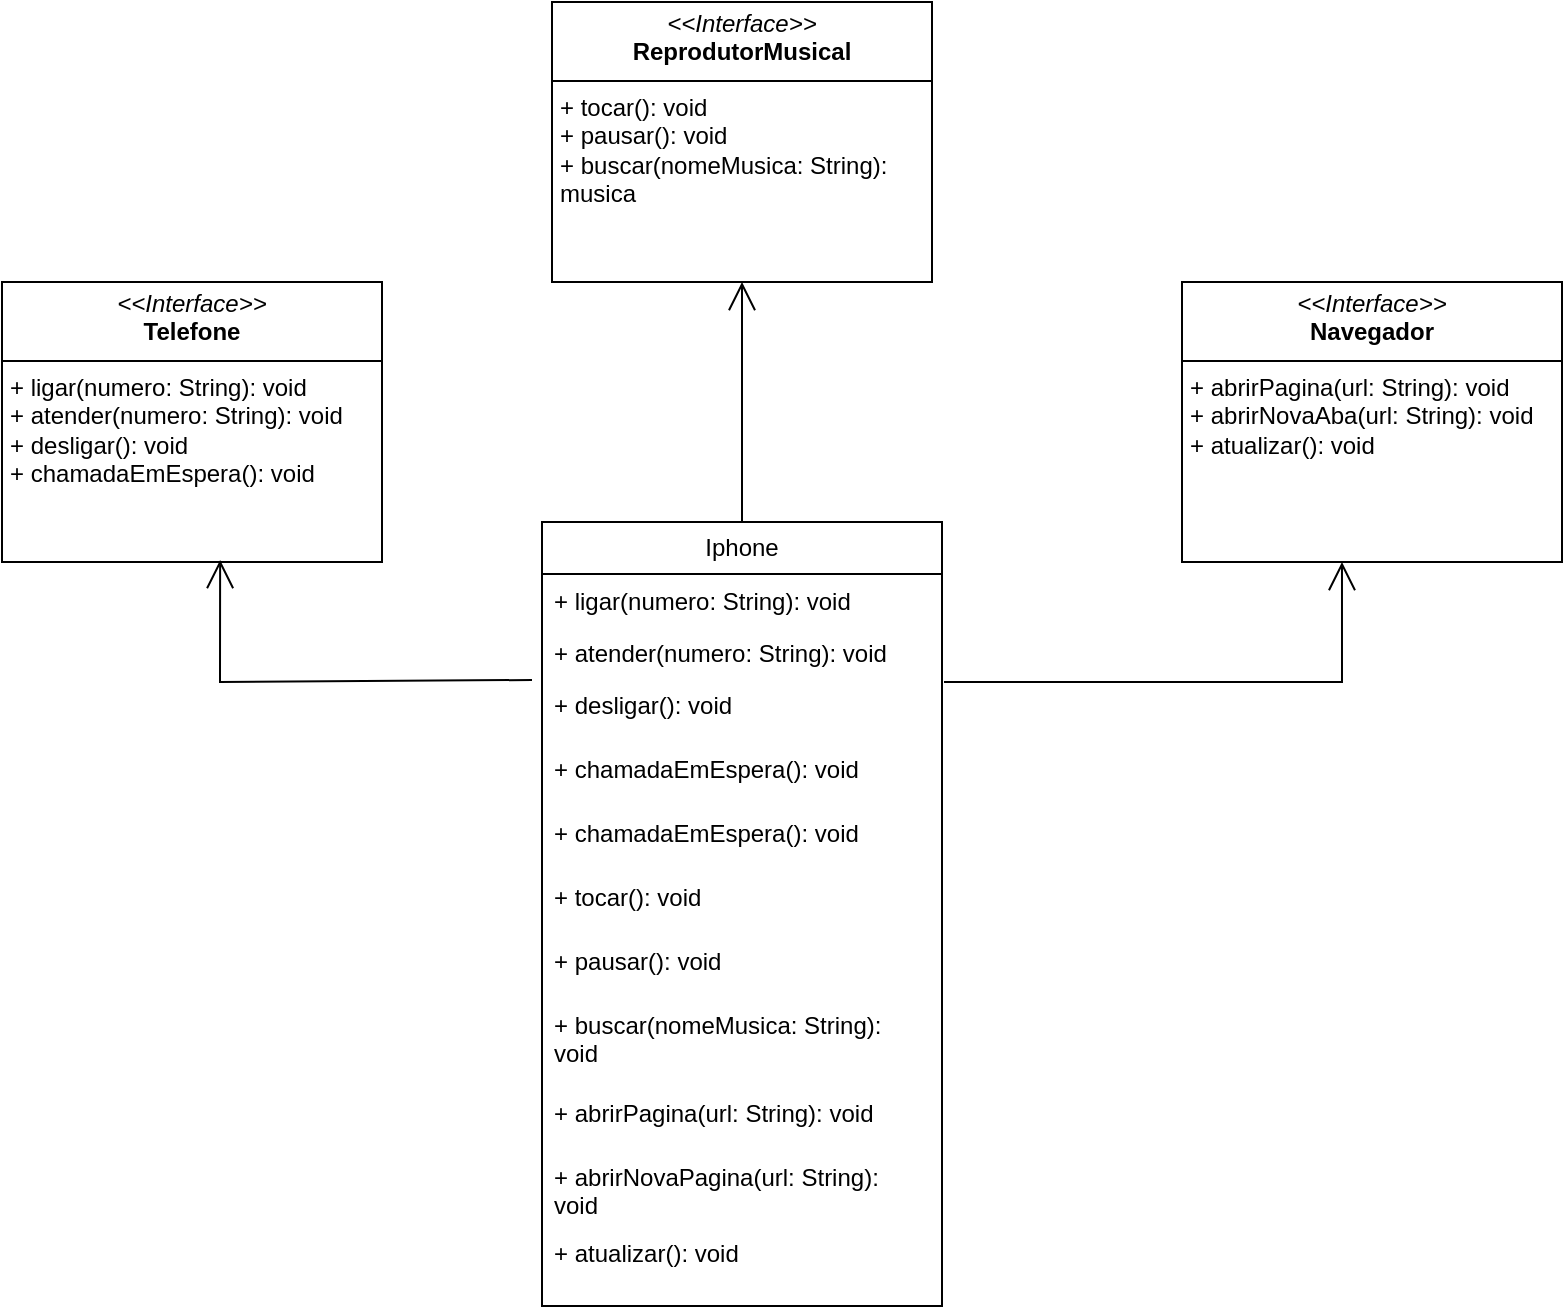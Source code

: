 <mxfile version="24.2.5" type="device">
  <diagram id="C5RBs43oDa-KdzZeNtuy" name="Page-1">
    <mxGraphModel dx="1434" dy="884" grid="1" gridSize="10" guides="1" tooltips="1" connect="1" arrows="1" fold="1" page="1" pageScale="1" pageWidth="827" pageHeight="1169" math="0" shadow="0">
      <root>
        <mxCell id="WIyWlLk6GJQsqaUBKTNV-0" />
        <mxCell id="WIyWlLk6GJQsqaUBKTNV-1" parent="WIyWlLk6GJQsqaUBKTNV-0" />
        <mxCell id="23b90UscCdz06Q4w107B-18" value="&lt;p style=&quot;margin:0px;margin-top:4px;text-align:center;&quot;&gt;&lt;i&gt;&amp;lt;&amp;lt;Interface&amp;gt;&amp;gt;&lt;/i&gt;&lt;br&gt;&lt;b&gt;ReprodutorMusical&lt;/b&gt;&lt;/p&gt;&lt;hr size=&quot;1&quot; style=&quot;border-style:solid;&quot;&gt;&lt;p style=&quot;margin:0px;margin-left:4px;&quot;&gt;+ tocar(): void&lt;br&gt;+ pausar(): void&lt;/p&gt;&lt;p style=&quot;margin:0px;margin-left:4px;&quot;&gt;+ buscar(nomeMusica: String): musica&lt;/p&gt;" style="verticalAlign=top;align=left;overflow=fill;html=1;whiteSpace=wrap;" vertex="1" parent="WIyWlLk6GJQsqaUBKTNV-1">
          <mxGeometry x="285" y="100" width="190" height="140" as="geometry" />
        </mxCell>
        <mxCell id="23b90UscCdz06Q4w107B-19" value="&lt;p style=&quot;margin:0px;margin-top:4px;text-align:center;&quot;&gt;&lt;i&gt;&amp;lt;&amp;lt;Interface&amp;gt;&amp;gt;&lt;/i&gt;&lt;br&gt;&lt;b&gt;Telefone&lt;/b&gt;&lt;/p&gt;&lt;hr size=&quot;1&quot; style=&quot;border-style:solid;&quot;&gt;&lt;p style=&quot;margin:0px;margin-left:4px;&quot;&gt;+ ligar(numero: String): void&lt;br&gt;+ atender(numero: String): void&lt;/p&gt;&lt;p style=&quot;margin:0px;margin-left:4px;&quot;&gt;+ desligar(): void&lt;/p&gt;&lt;p style=&quot;margin:0px;margin-left:4px;&quot;&gt;+ chamadaEmEspera(): void&lt;/p&gt;" style="verticalAlign=top;align=left;overflow=fill;html=1;whiteSpace=wrap;" vertex="1" parent="WIyWlLk6GJQsqaUBKTNV-1">
          <mxGeometry x="10" y="240" width="190" height="140" as="geometry" />
        </mxCell>
        <mxCell id="23b90UscCdz06Q4w107B-20" value="&lt;p style=&quot;margin:0px;margin-top:4px;text-align:center;&quot;&gt;&lt;i&gt;&amp;lt;&amp;lt;Interface&amp;gt;&amp;gt;&lt;/i&gt;&lt;br&gt;&lt;b&gt;Navegador&lt;/b&gt;&lt;/p&gt;&lt;hr size=&quot;1&quot; style=&quot;border-style:solid;&quot;&gt;&lt;p style=&quot;margin:0px;margin-left:4px;&quot;&gt;+ abrirPagina(url: String): void&lt;/p&gt;&lt;p style=&quot;margin:0px;margin-left:4px;&quot;&gt;+ abrirNovaAba(url: String): void&amp;nbsp;&lt;br&gt;+ atualizar(): void&lt;/p&gt;" style="verticalAlign=top;align=left;overflow=fill;html=1;whiteSpace=wrap;" vertex="1" parent="WIyWlLk6GJQsqaUBKTNV-1">
          <mxGeometry x="600" y="240" width="190" height="140" as="geometry" />
        </mxCell>
        <mxCell id="23b90UscCdz06Q4w107B-22" value="Iphone" style="swimlane;fontStyle=0;childLayout=stackLayout;horizontal=1;startSize=26;fillColor=none;horizontalStack=0;resizeParent=1;resizeParentMax=0;resizeLast=0;collapsible=1;marginBottom=0;whiteSpace=wrap;html=1;" vertex="1" parent="WIyWlLk6GJQsqaUBKTNV-1">
          <mxGeometry x="280" y="360" width="200" height="392" as="geometry" />
        </mxCell>
        <mxCell id="23b90UscCdz06Q4w107B-23" value="+ ligar(numero: String): void" style="text;strokeColor=none;fillColor=none;align=left;verticalAlign=top;spacingLeft=4;spacingRight=4;overflow=hidden;rotatable=0;points=[[0,0.5],[1,0.5]];portConstraint=eastwest;whiteSpace=wrap;html=1;" vertex="1" parent="23b90UscCdz06Q4w107B-22">
          <mxGeometry y="26" width="200" height="26" as="geometry" />
        </mxCell>
        <mxCell id="23b90UscCdz06Q4w107B-24" value="+ atender(numero: String): void" style="text;strokeColor=none;fillColor=none;align=left;verticalAlign=top;spacingLeft=4;spacingRight=4;overflow=hidden;rotatable=0;points=[[0,0.5],[1,0.5]];portConstraint=eastwest;whiteSpace=wrap;html=1;" vertex="1" parent="23b90UscCdz06Q4w107B-22">
          <mxGeometry y="52" width="200" height="26" as="geometry" />
        </mxCell>
        <mxCell id="23b90UscCdz06Q4w107B-25" value="+ desligar(): void" style="text;strokeColor=none;fillColor=none;align=left;verticalAlign=top;spacingLeft=4;spacingRight=4;overflow=hidden;rotatable=0;points=[[0,0.5],[1,0.5]];portConstraint=eastwest;whiteSpace=wrap;html=1;" vertex="1" parent="23b90UscCdz06Q4w107B-22">
          <mxGeometry y="78" width="200" height="32" as="geometry" />
        </mxCell>
        <mxCell id="23b90UscCdz06Q4w107B-38" value="+ chamadaEmEspera(): void" style="text;strokeColor=none;fillColor=none;align=left;verticalAlign=top;spacingLeft=4;spacingRight=4;overflow=hidden;rotatable=0;points=[[0,0.5],[1,0.5]];portConstraint=eastwest;whiteSpace=wrap;html=1;" vertex="1" parent="23b90UscCdz06Q4w107B-22">
          <mxGeometry y="110" width="200" height="32" as="geometry" />
        </mxCell>
        <mxCell id="23b90UscCdz06Q4w107B-27" value="+ chamadaEmEspera(): void" style="text;strokeColor=none;fillColor=none;align=left;verticalAlign=top;spacingLeft=4;spacingRight=4;overflow=hidden;rotatable=0;points=[[0,0.5],[1,0.5]];portConstraint=eastwest;whiteSpace=wrap;html=1;" vertex="1" parent="23b90UscCdz06Q4w107B-22">
          <mxGeometry y="142" width="200" height="32" as="geometry" />
        </mxCell>
        <mxCell id="23b90UscCdz06Q4w107B-28" value="+ tocar(): void&amp;nbsp;" style="text;strokeColor=none;fillColor=none;align=left;verticalAlign=top;spacingLeft=4;spacingRight=4;overflow=hidden;rotatable=0;points=[[0,0.5],[1,0.5]];portConstraint=eastwest;whiteSpace=wrap;html=1;" vertex="1" parent="23b90UscCdz06Q4w107B-22">
          <mxGeometry y="174" width="200" height="32" as="geometry" />
        </mxCell>
        <mxCell id="23b90UscCdz06Q4w107B-29" value="+ pausar(): void&amp;nbsp;" style="text;strokeColor=none;fillColor=none;align=left;verticalAlign=top;spacingLeft=4;spacingRight=4;overflow=hidden;rotatable=0;points=[[0,0.5],[1,0.5]];portConstraint=eastwest;whiteSpace=wrap;html=1;" vertex="1" parent="23b90UscCdz06Q4w107B-22">
          <mxGeometry y="206" width="200" height="32" as="geometry" />
        </mxCell>
        <mxCell id="23b90UscCdz06Q4w107B-30" value="+ buscar(nomeMusica: String): void&amp;nbsp;" style="text;strokeColor=none;fillColor=none;align=left;verticalAlign=top;spacingLeft=4;spacingRight=4;overflow=hidden;rotatable=0;points=[[0,0.5],[1,0.5]];portConstraint=eastwest;whiteSpace=wrap;html=1;" vertex="1" parent="23b90UscCdz06Q4w107B-22">
          <mxGeometry y="238" width="200" height="44" as="geometry" />
        </mxCell>
        <mxCell id="23b90UscCdz06Q4w107B-31" value="+ abrirPagina(url: String): void&amp;nbsp;" style="text;strokeColor=none;fillColor=none;align=left;verticalAlign=top;spacingLeft=4;spacingRight=4;overflow=hidden;rotatable=0;points=[[0,0.5],[1,0.5]];portConstraint=eastwest;whiteSpace=wrap;html=1;" vertex="1" parent="23b90UscCdz06Q4w107B-22">
          <mxGeometry y="282" width="200" height="32" as="geometry" />
        </mxCell>
        <mxCell id="23b90UscCdz06Q4w107B-32" value="+ abrirNovaPagina(url: String): void&amp;nbsp;" style="text;strokeColor=none;fillColor=none;align=left;verticalAlign=top;spacingLeft=4;spacingRight=4;overflow=hidden;rotatable=0;points=[[0,0.5],[1,0.5]];portConstraint=eastwest;whiteSpace=wrap;html=1;" vertex="1" parent="23b90UscCdz06Q4w107B-22">
          <mxGeometry y="314" width="200" height="38" as="geometry" />
        </mxCell>
        <mxCell id="23b90UscCdz06Q4w107B-33" value="+ atualizar(): void&amp;nbsp;" style="text;strokeColor=none;fillColor=none;align=left;verticalAlign=top;spacingLeft=4;spacingRight=4;overflow=hidden;rotatable=0;points=[[0,0.5],[1,0.5]];portConstraint=eastwest;whiteSpace=wrap;html=1;" vertex="1" parent="23b90UscCdz06Q4w107B-22">
          <mxGeometry y="352" width="200" height="40" as="geometry" />
        </mxCell>
        <mxCell id="23b90UscCdz06Q4w107B-41" value="" style="endArrow=open;endFill=1;endSize=12;html=1;rounded=0;entryX=0.421;entryY=1;entryDx=0;entryDy=0;entryPerimeter=0;exitX=1.005;exitY=0.063;exitDx=0;exitDy=0;exitPerimeter=0;" edge="1" parent="WIyWlLk6GJQsqaUBKTNV-1" source="23b90UscCdz06Q4w107B-25" target="23b90UscCdz06Q4w107B-20">
          <mxGeometry width="160" relative="1" as="geometry">
            <mxPoint x="330" y="450" as="sourcePoint" />
            <mxPoint x="490" y="450" as="targetPoint" />
            <Array as="points">
              <mxPoint x="680" y="440" />
            </Array>
          </mxGeometry>
        </mxCell>
        <mxCell id="23b90UscCdz06Q4w107B-42" value="" style="endArrow=open;endFill=1;endSize=12;html=1;rounded=0;entryX=0.574;entryY=0.993;entryDx=0;entryDy=0;entryPerimeter=0;exitX=-0.025;exitY=0.031;exitDx=0;exitDy=0;exitPerimeter=0;" edge="1" parent="WIyWlLk6GJQsqaUBKTNV-1" source="23b90UscCdz06Q4w107B-25" target="23b90UscCdz06Q4w107B-19">
          <mxGeometry width="160" relative="1" as="geometry">
            <mxPoint x="330" y="450" as="sourcePoint" />
            <mxPoint x="490" y="450" as="targetPoint" />
            <Array as="points">
              <mxPoint x="119" y="440" />
            </Array>
          </mxGeometry>
        </mxCell>
        <mxCell id="23b90UscCdz06Q4w107B-43" value="" style="endArrow=open;endFill=1;endSize=12;html=1;rounded=0;entryX=0.5;entryY=1;entryDx=0;entryDy=0;" edge="1" parent="WIyWlLk6GJQsqaUBKTNV-1" source="23b90UscCdz06Q4w107B-22" target="23b90UscCdz06Q4w107B-18">
          <mxGeometry width="160" relative="1" as="geometry">
            <mxPoint x="330" y="450" as="sourcePoint" />
            <mxPoint x="490" y="450" as="targetPoint" />
          </mxGeometry>
        </mxCell>
      </root>
    </mxGraphModel>
  </diagram>
</mxfile>
